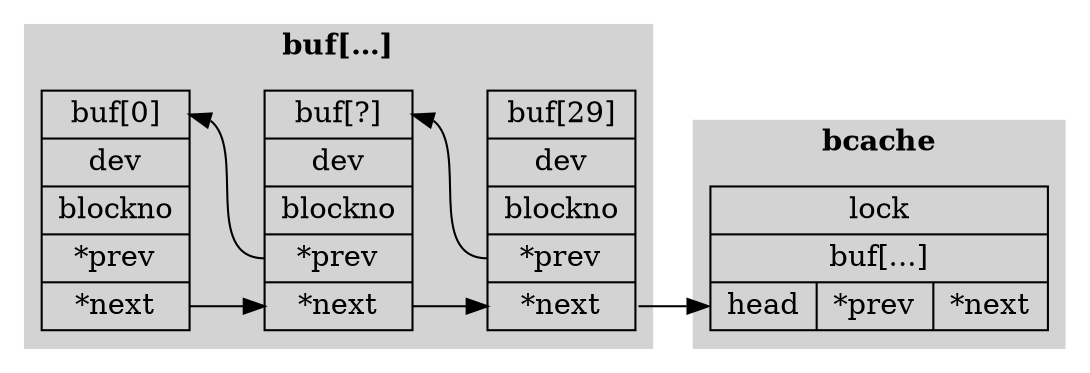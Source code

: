 digraph bcache_LRU {
  rankdir=LR;
  node [shape=record];

  subgraph cluster_bcache {
    label=<<b>bcache</b>>; style=filled; color=lightgray;
    bcache[label="lock|<b>buf[...]|{<h>head|<p>*prev|<n>*next}"];
  }
  // bcache:b -> cluster_bufs;


  subgraph cluster_bufs {
    label=<<b>buf[...]</b>>; style=filled; color=lightgray;
    buf1[label="<a>buf[0] |dev|blockno|<p>*prev|<n>*next"];
    buf2[label="<a>buf[?] |dev|blockno|<p>*prev|<n>*next"];
    buf3[label="<a>buf[29]|dev|blockno|<p>*prev|<n>*next"];
  }

  // {rank=same buf1 buf2 buf3}

  // bcache:n -> buf1:w;
  buf1:n   -> buf2:n;
  buf2:n   -> buf3:n;
  buf3:n   -> bcache:h;

  buf3:p -> buf2:a;
  buf2:p -> buf1:a;
  // buf1:p -> bcache:h;
}
